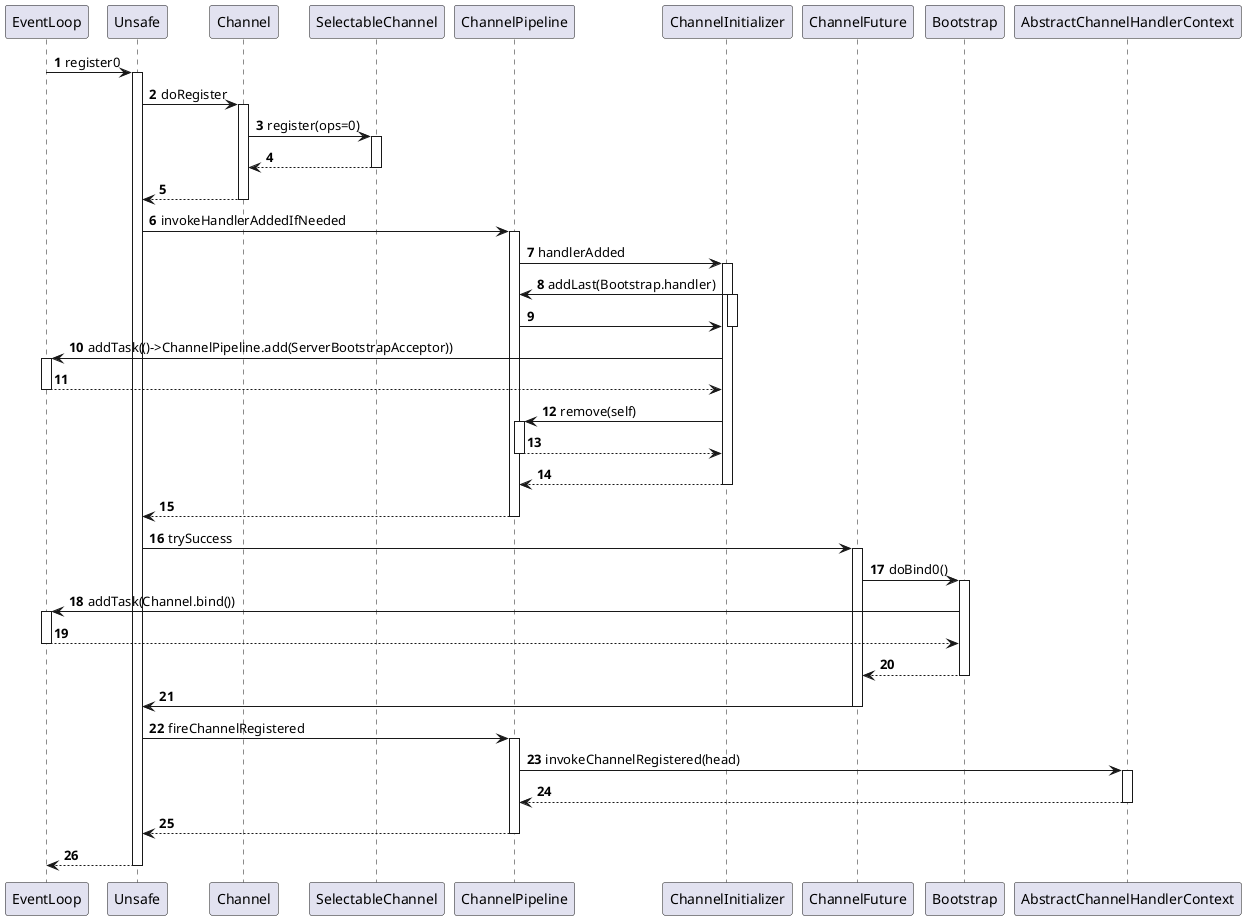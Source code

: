 @startuml
autonumber
    EventLoop -> Unsafe:register0
    activate Unsafe

        Unsafe -> Channel:doRegister
        activate Channel
            Channel -> SelectableChannel:register(ops=0)
            activate SelectableChannel
            SelectableChannel --> Channel
            deactivate SelectableChannel
        Channel --> Unsafe
        deactivate Channel

        Unsafe -> ChannelPipeline:invokeHandlerAddedIfNeeded
        activate ChannelPipeline
            ChannelPipeline -> ChannelInitializer:handlerAdded
            activate ChannelInitializer
                ChannelInitializer -> ChannelPipeline:addLast(Bootstrap.handler)
                activate ChannelInitializer
                ChannelPipeline -> ChannelInitializer
                deactivate ChannelInitializer

                ChannelInitializer -> EventLoop:addTask(()->ChannelPipeline.add(ServerBootstrapAcceptor))
                activate EventLoop
                EventLoop --> ChannelInitializer
                deactivate EventLoop

                ChannelInitializer -> ChannelPipeline:remove(self)
                activate ChannelPipeline
                ChannelPipeline --> ChannelInitializer
                deactivate ChannelPipeline
            ChannelInitializer --> ChannelPipeline
            deactivate ChannelInitializer
        ChannelPipeline --> Unsafe
        deactivate ChannelPipeline

        Unsafe -> ChannelFuture:trySuccess
        activate ChannelFuture
            ChannelFuture -> Bootstrap:doBind0()
            activate Bootstrap
                Bootstrap -> EventLoop:addTask(Channel.bind())
                activate EventLoop
                EventLoop --> Bootstrap
                deactivate EventLoop
            Bootstrap --> ChannelFuture
            deactivate Bootstrap
        ChannelFuture -> Unsafe
        deactivate ChannelFuture

        Unsafe -> ChannelPipeline:fireChannelRegistered
        activate ChannelPipeline
           ChannelPipeline -> AbstractChannelHandlerContext:invokeChannelRegistered(head)
           activate AbstractChannelHandlerContext
           AbstractChannelHandlerContext --> ChannelPipeline
           deactivate AbstractChannelHandlerContext
        ChannelPipeline --> Unsafe
        deactivate ChannelPipeline

    Unsafe --> EventLoop
    deactivate Unsafe
@enduml